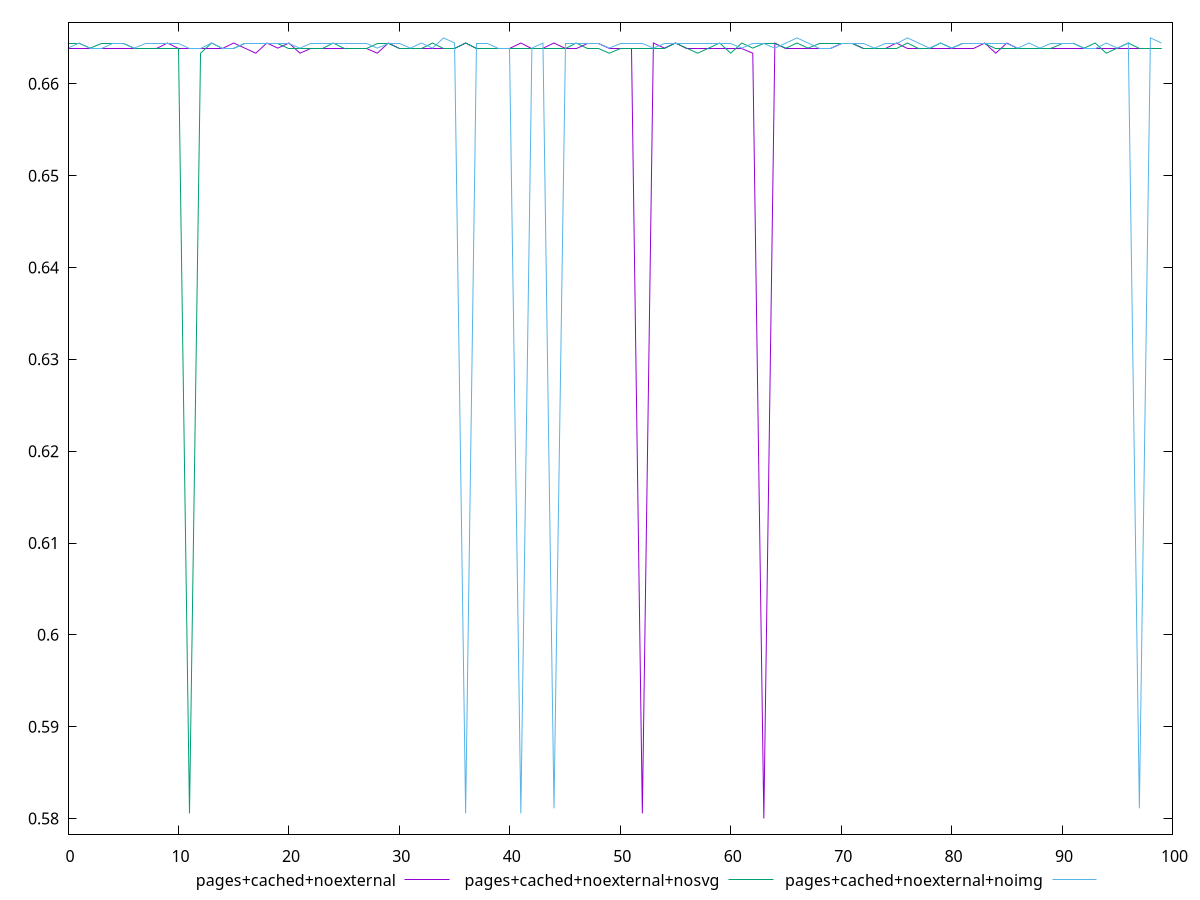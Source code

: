 $_pagesCachedNoexternal <<EOF
0.6638888888888889
0.6638888888888889
0.6638888888888889
0.6638888888888889
0.6638888888888889
0.6638888888888889
0.6638888888888889
0.6638888888888889
0.6638888888888889
0.6644444444444444
0.6638888888888889
0.6638888888888889
0.6638888888888889
0.6638888888888889
0.6638888888888889
0.6644444444444444
0.6638888888888889
0.6633333333333333
0.6644444444444444
0.6638888888888889
0.6644444444444444
0.6633333333333333
0.6638888888888889
0.6638888888888889
0.6638888888888889
0.6638888888888889
0.6638888888888889
0.6638888888888889
0.6633333333333333
0.6644444444444444
0.6638888888888889
0.6638888888888889
0.6638888888888889
0.6638888888888889
0.6638888888888889
0.6638888888888889
0.6644444444444444
0.6638888888888889
0.6638888888888889
0.6638888888888889
0.6638888888888889
0.6644444444444444
0.6638888888888889
0.6638888888888889
0.6644444444444444
0.6638888888888889
0.6638888888888889
0.6644444444444444
0.6644444444444444
0.6638888888888889
0.6638888888888889
0.6638888888888889
0.5805555555555555
0.6644444444444444
0.6638888888888889
0.6644444444444444
0.6638888888888889
0.6638888888888889
0.6638888888888889
0.6638888888888889
0.6638888888888889
0.6638888888888889
0.6633333333333333
0.58
0.6644444444444444
0.6638888888888889
0.6638888888888889
0.6638888888888889
0.6638888888888889
0.6638888888888889
0.6644444444444444
0.6644444444444444
0.6638888888888889
0.6638888888888889
0.6638888888888889
0.6644444444444444
0.6638888888888889
0.6638888888888889
0.6638888888888889
0.6638888888888889
0.6638888888888889
0.6638888888888889
0.6638888888888889
0.6644444444444444
0.6633333333333333
0.6644444444444444
0.6638888888888889
0.6638888888888889
0.6638888888888889
0.6638888888888889
0.6638888888888889
0.6638888888888889
0.6638888888888889
0.6638888888888889
0.6638888888888889
0.6638888888888889
0.6638888888888889
0.6638888888888889
0.6638888888888889
0.6638888888888889
EOF
$_pagesCachedNoexternalNosvg <<EOF
0.6644444444444444
0.6644444444444444
0.6638888888888889
0.6644444444444444
0.6644444444444444
0.6644444444444444
0.6638888888888889
0.6638888888888889
0.6638888888888889
0.6638888888888889
0.6638888888888889
0.5805555555555555
0.6633333333333333
0.6644444444444444
0.6638888888888889
0.6638888888888889
0.6644444444444444
0.6644444444444444
0.6644444444444444
0.6644444444444444
0.6638888888888889
0.6638888888888889
0.6638888888888889
0.6638888888888889
0.6644444444444444
0.6638888888888889
0.6638888888888889
0.6638888888888889
0.6644444444444444
0.6644444444444444
0.6638888888888889
0.6638888888888889
0.6638888888888889
0.6644444444444444
0.6638888888888889
0.6638888888888889
0.6644444444444444
0.6638888888888889
0.6638888888888889
0.6638888888888889
0.6638888888888889
0.6638888888888889
0.6638888888888889
0.6638888888888889
0.6638888888888889
0.6638888888888889
0.6644444444444444
0.6638888888888889
0.6638888888888889
0.6633333333333333
0.6638888888888889
0.6638888888888889
0.6638888888888889
0.6638888888888889
0.6638888888888889
0.6644444444444444
0.6638888888888889
0.6633333333333333
0.6638888888888889
0.6644444444444444
0.6633333333333333
0.6644444444444444
0.6638888888888889
0.6644444444444444
0.6644444444444444
0.6638888888888889
0.6644444444444444
0.6638888888888889
0.6644444444444444
0.6644444444444444
0.6644444444444444
0.6644444444444444
0.6638888888888889
0.6638888888888889
0.6638888888888889
0.6638888888888889
0.6644444444444444
0.6638888888888889
0.6638888888888889
0.6644444444444444
0.6638888888888889
0.6644444444444444
0.6644444444444444
0.6644444444444444
0.6638888888888889
0.6638888888888889
0.6638888888888889
0.6638888888888889
0.6638888888888889
0.6638888888888889
0.6644444444444444
0.6644444444444444
0.6638888888888889
0.6644444444444444
0.6633333333333333
0.6638888888888889
0.6644444444444444
0.6638888888888889
0.6638888888888889
0.6638888888888889
EOF
$_pagesCachedNoexternalNoimg <<EOF
0.6638888888888889
0.6644444444444444
0.6638888888888889
0.6638888888888889
0.6644444444444444
0.6644444444444444
0.6638888888888889
0.6644444444444444
0.6644444444444444
0.6644444444444444
0.6644444444444444
0.6638888888888889
0.6638888888888889
0.6644444444444444
0.6638888888888889
0.6638888888888889
0.6644444444444444
0.6644444444444444
0.6644444444444444
0.6644444444444444
0.6644444444444444
0.6638888888888889
0.6644444444444444
0.6644444444444444
0.6644444444444444
0.6644444444444444
0.6644444444444444
0.6644444444444444
0.6638888888888889
0.6644444444444444
0.6644444444444444
0.6638888888888889
0.6644444444444444
0.6638888888888889
0.665
0.6644444444444444
0.5805555555555555
0.6644444444444444
0.6644444444444444
0.6638888888888889
0.6638888888888889
0.5805555555555555
0.6638888888888889
0.6644444444444444
0.5811111111111111
0.6644444444444444
0.6644444444444444
0.6644444444444444
0.6644444444444444
0.6638888888888889
0.6644444444444444
0.6644444444444444
0.6644444444444444
0.6638888888888889
0.6644444444444444
0.6644444444444444
0.6644444444444444
0.6644444444444444
0.6644444444444444
0.6644444444444444
0.6644444444444444
0.6638888888888889
0.6644444444444444
0.6644444444444444
0.6638888888888889
0.6644444444444444
0.665
0.6644444444444444
0.6638888888888889
0.6638888888888889
0.6644444444444444
0.6644444444444444
0.6644444444444444
0.6638888888888889
0.6644444444444444
0.6644444444444444
0.665
0.6644444444444444
0.6638888888888889
0.6644444444444444
0.6638888888888889
0.6644444444444444
0.6644444444444444
0.6644444444444444
0.6644444444444444
0.6644444444444444
0.6638888888888889
0.6644444444444444
0.6638888888888889
0.6644444444444444
0.6644444444444444
0.6644444444444444
0.6638888888888889
0.6638888888888889
0.6644444444444444
0.6638888888888889
0.6644444444444444
0.5811111111111111
0.665
0.6644444444444444
EOF
set key outside below
set terminal pngcairo
set output "report_00004_2020-11-02T20-21-41.718Z/uses-rel-preload/uses-rel-preload_pages+cached+noexternal_pages+cached+noexternal+nosvg_pages+cached+noexternal+noimg.png"
set yrange [0.5782999999999999:0.6667000000000001]
plot $_pagesCachedNoexternal title "pages+cached+noexternal" with line ,$_pagesCachedNoexternalNosvg title "pages+cached+noexternal+nosvg" with line ,$_pagesCachedNoexternalNoimg title "pages+cached+noexternal+noimg" with line ,